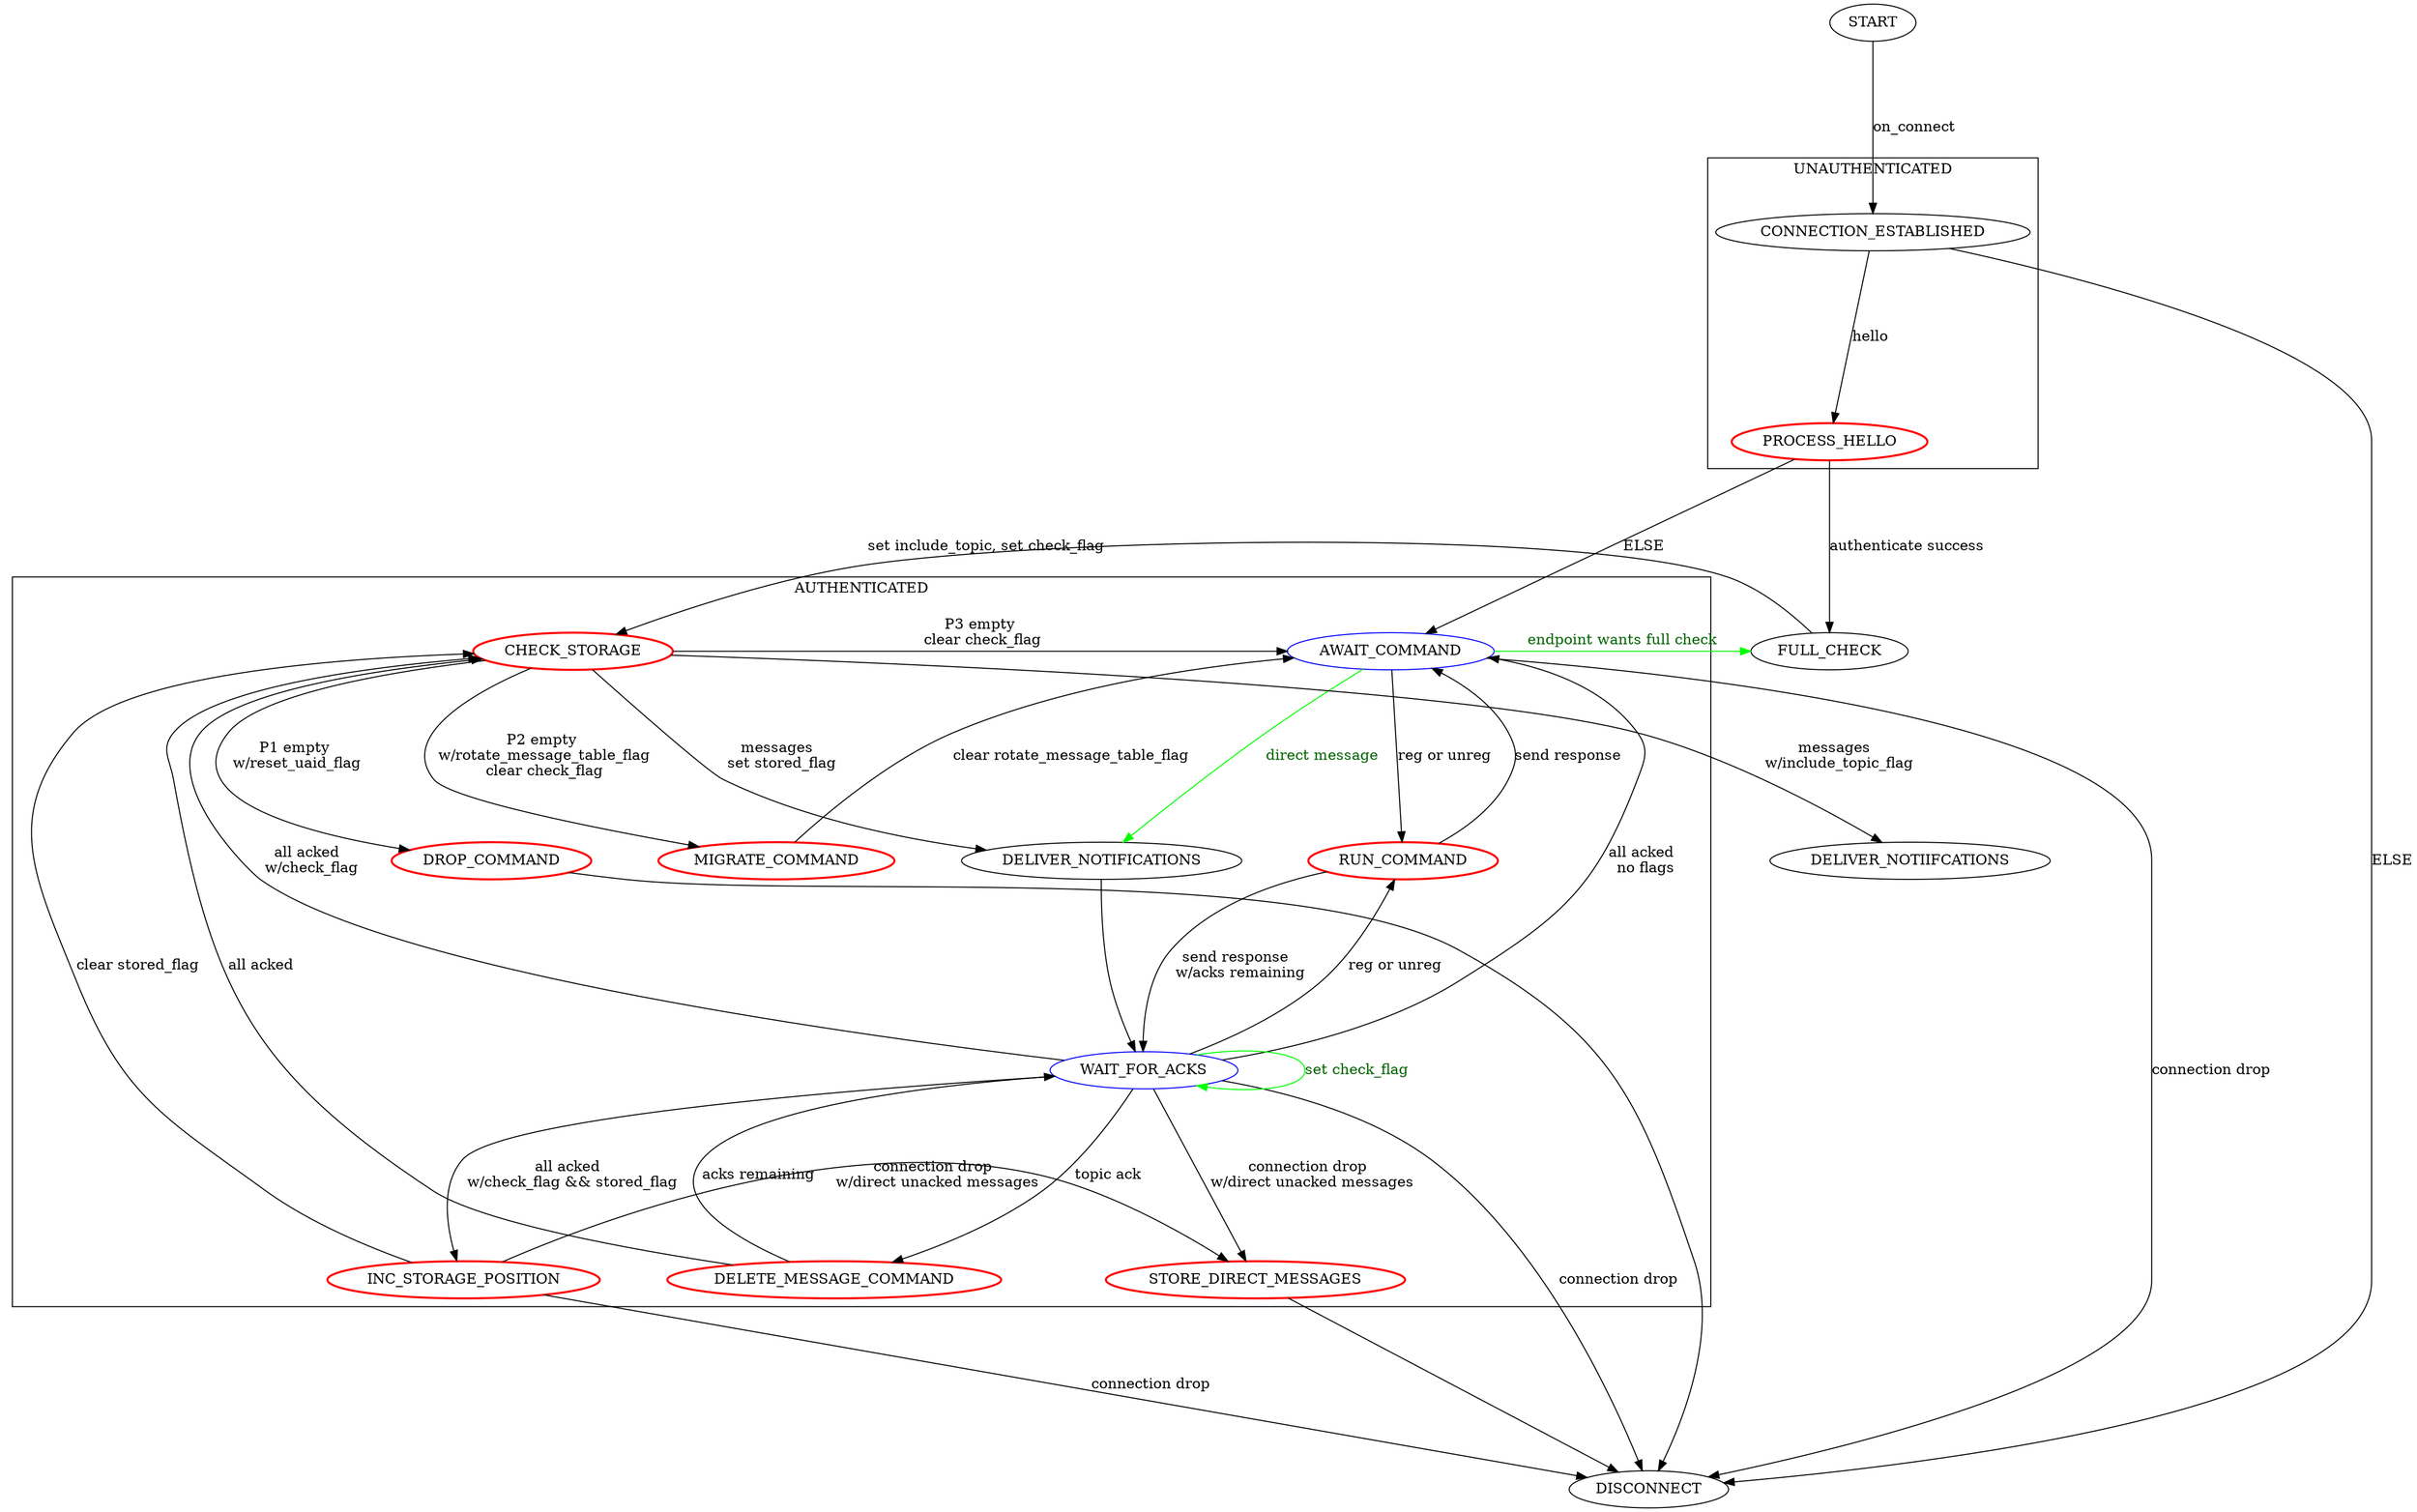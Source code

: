 digraph g{
    ranksep="1.7 equally"
    nodesep="0.9 equally"

    START -> CONNECTION_ESTABLISHED [label="on_connect"];

    subgraph level0 {
        DISCONNECT;
    }

    subgraph cluster_unauthenticated {
        label = "UNAUTHENTICATED";
        PROCESS_HELLO [ color = "red", penwidth = 2];
        CONNECTION_ESTABLISHED;
        PROCESS_HELLO;
    }

    subgraph cluster_authenticated {
        label = "AUTHENTICATED";
        AWAIT_COMMAND [ color = "blue"];
        RUN_COMMAND;
        WAIT_FOR_ACKS [ color = "blue"];
        DELIVER_NOTIFICATIONS;
        INC_STORAGE_POSITION [ color = "red", penwidth = 2];
        STORE_DIRECT_MESSAGES [ color = "red", penwidth = 2];
        CHECK_STORAGE [ color = "red", penwidth = 2];
        RUN_COMMAND [ color = "red", penwidth = 2];
        MIGRATE_COMMAND [ color = "red", penwidth = 2];
        DROP_COMMAND [ color = "red", penwidth = 2];
        DELETE_MESSAGE_COMMAND [ color = "red", penwidth = 2];
        {rank=same; CHECK_STORAGE AWAIT_COMMAND}
        {rank=same; INC_STORAGE_POSITION STORE_DIRECT_MESSAGES}
    }

    CHECK_STORAGE -> DELIVER_NOTIIFCATIONS [label="messages \n w/include_topic_flag"];
    CHECK_STORAGE -> DELIVER_NOTIFICATIONS [label="messages \n set stored_flag"];
    CHECK_STORAGE -> DROP_COMMAND [label="P1 empty\n w/reset_uaid_flag"];
    CHECK_STORAGE -> MIGRATE_COMMAND [label="P2 empty\n w/rotate_message_table_flag\n clear check_flag"];
    CHECK_STORAGE -> AWAIT_COMMAND [label="P3 empty\n clear check_flag"];

    MIGRATE_COMMAND -> AWAIT_COMMAND [label="clear rotate_message_table_flag"];
    DROP_COMMAND -> DISCONNECT;

    DELIVER_NOTIFICATIONS -> WAIT_FOR_ACKS;

    DELETE_MESSAGE_COMMAND -> WAIT_FOR_ACKS [label="acks remaining"];
    DELETE_MESSAGE_COMMAND -> CHECK_STORAGE [label="all acked"];

    WAIT_FOR_ACKS -> DELETE_MESSAGE_COMMAND [label="topic ack"];
    WAIT_FOR_ACKS -> INC_STORAGE_POSITION [label="all acked \n w/check_flag && stored_flag"];
    WAIT_FOR_ACKS -> CHECK_STORAGE [label="all acked \n w/check_flag"];
    WAIT_FOR_ACKS -> AWAIT_COMMAND [label="all acked \n no flags"];
    WAIT_FOR_ACKS -> RUN_COMMAND [label="reg or unreg"];
    WAIT_FOR_ACKS -> DISCONNECT [label="connection drop"];
    WAIT_FOR_ACKS -> WAIT_FOR_ACKS [label="set check_flag", fontcolor="darkgreen", color="green"];
    WAIT_FOR_ACKS -> STORE_DIRECT_MESSAGES [label="connection drop \n w/direct unacked messages"];

    INC_STORAGE_POSITION -> CHECK_STORAGE [label="clear stored_flag"];
    INC_STORAGE_POSITION -> STORE_DIRECT_MESSAGES [label="connection drop \n w/direct unacked messages"];
    INC_STORAGE_POSITION -> DISCONNECT [label="connection drop"];

    AWAIT_COMMAND -> FULL_CHECK [label="endpoint wants full check", fontcolor="darkgreen", color="green"];
    AWAIT_COMMAND -> RUN_COMMAND [label="reg or unreg"];
    AWAIT_COMMAND -> DISCONNECT [label="connection drop"];
    AWAIT_COMMAND -> DELIVER_NOTIFICATIONS [label="direct message", fontcolor="darkgreen", color="green"];

    STORE_DIRECT_MESSAGES -> DISCONNECT;

    RUN_COMMAND -> AWAIT_COMMAND [label="send response"];
    RUN_COMMAND -> WAIT_FOR_ACKS [label="send response \n w/acks remaining"];

    CONNECTION_ESTABLISHED -> PROCESS_HELLO [label="hello"];
    CONNECTION_ESTABLISHED -> DISCONNECT [label="ELSE"];

    FULL_CHECK -> CHECK_STORAGE [label="set include_topic, set check_flag"];

    PROCESS_HELLO -> FULL_CHECK [label="authenticate success"];
    PROCESS_HELLO -> AWAIT_COMMAND [label="ELSE"];
}
